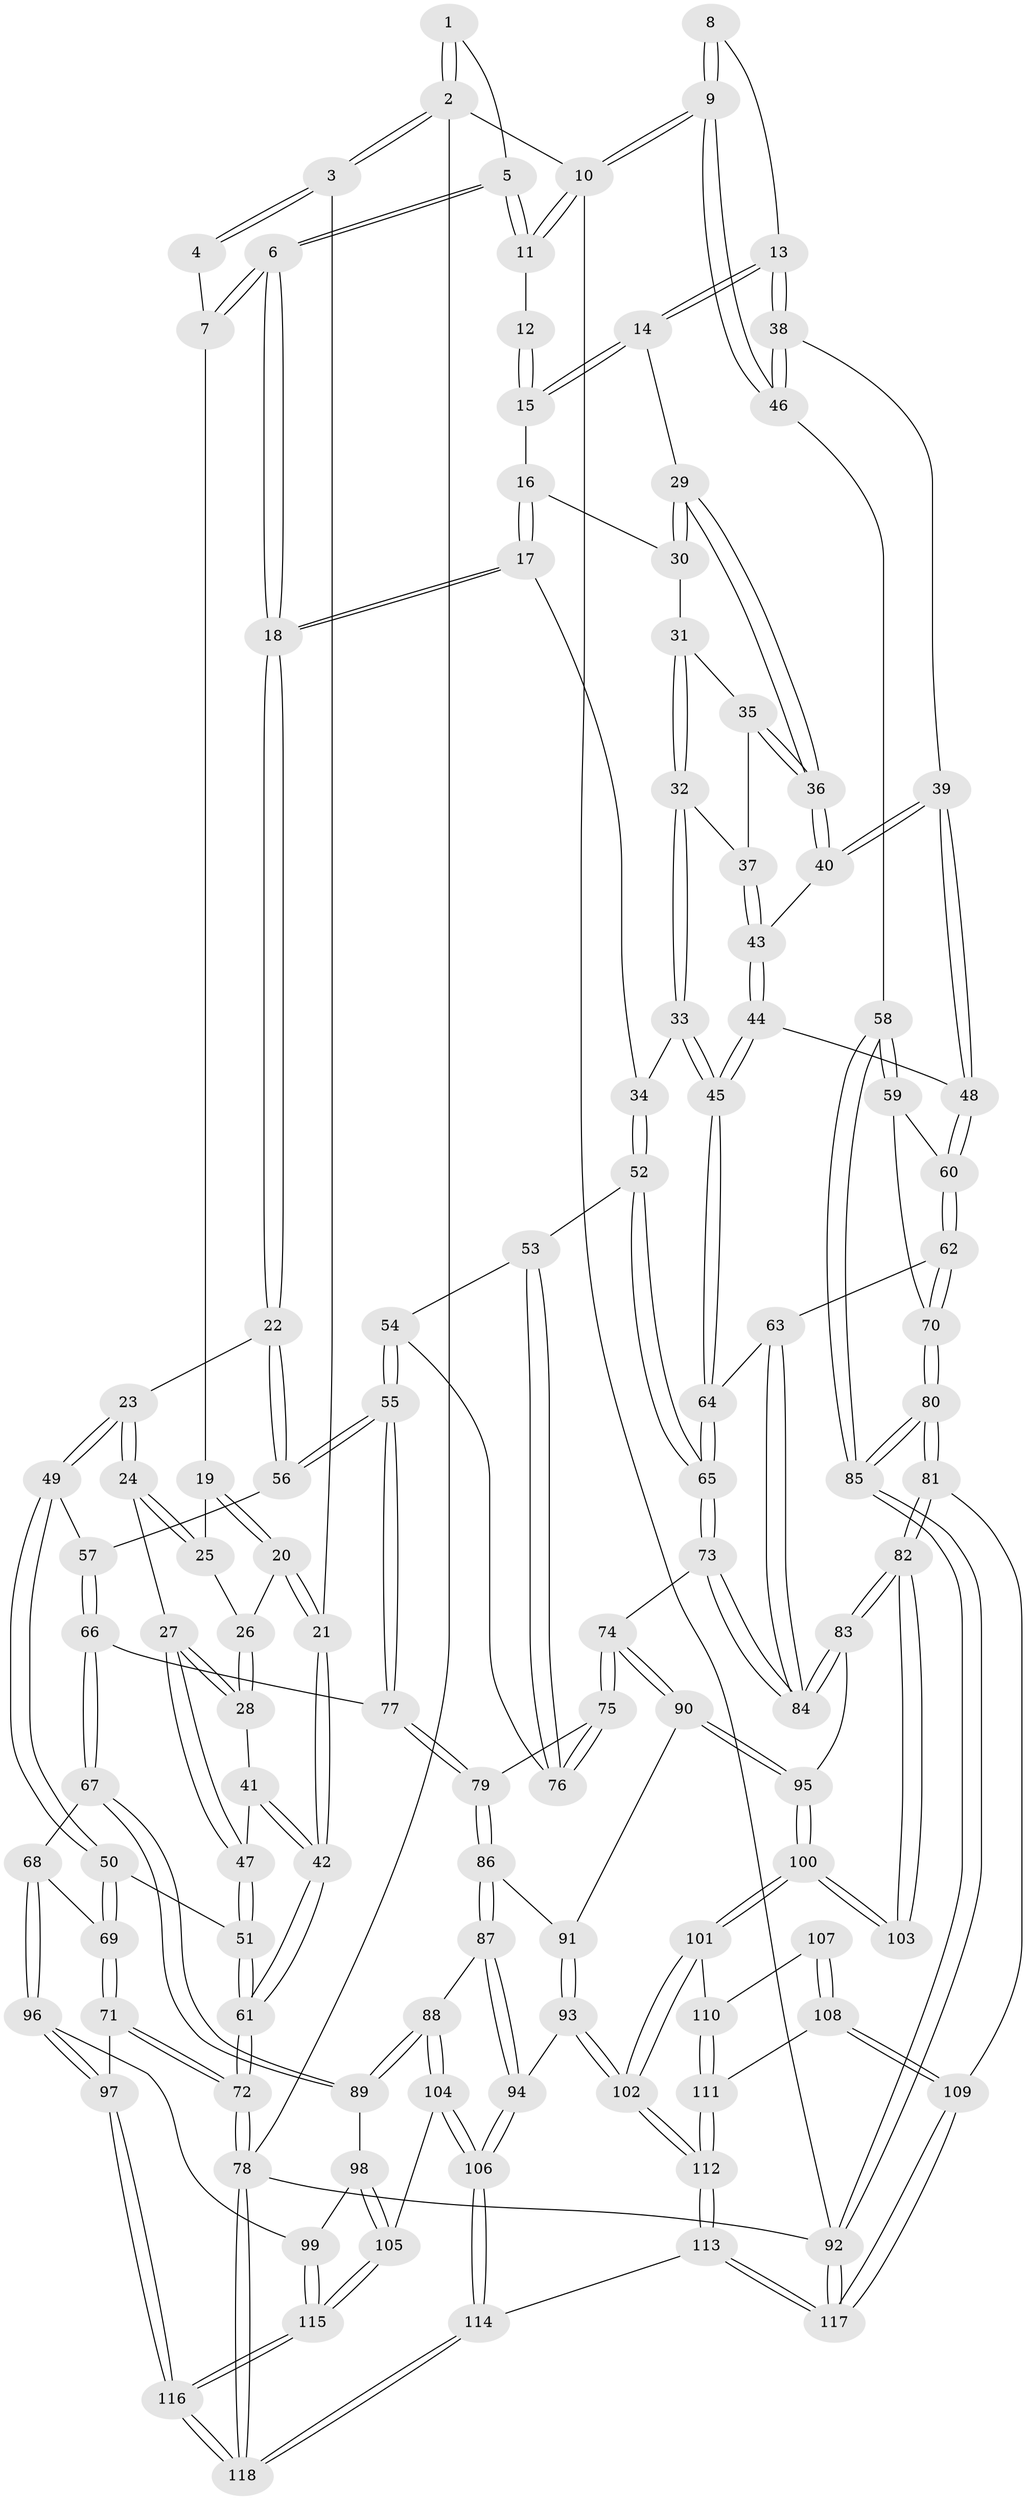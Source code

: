 // Generated by graph-tools (version 1.1) at 2025/27/03/09/25 03:27:03]
// undirected, 118 vertices, 292 edges
graph export_dot {
graph [start="1"]
  node [color=gray90,style=filled];
  1 [pos="+0.421180301598072+0"];
  2 [pos="+0+0"];
  3 [pos="+0+0"];
  4 [pos="+0.026226969624368834+0.07361765822956752"];
  5 [pos="+0.4825661215439126+0"];
  6 [pos="+0.417475687807299+0.13518065829453826"];
  7 [pos="+0.15249546798227132+0.1839716626303516"];
  8 [pos="+0.9091869170456071+0.0768674905052428"];
  9 [pos="+1+0"];
  10 [pos="+1+0"];
  11 [pos="+0.542904891685755+0"];
  12 [pos="+0.7255037737519101+0.08909540865742936"];
  13 [pos="+0.9448984234670545+0.2728786040130907"];
  14 [pos="+0.8369506685581588+0.2663993073823491"];
  15 [pos="+0.771109787070762+0.1821101686751656"];
  16 [pos="+0.6482661821456898+0.3096615555988283"];
  17 [pos="+0.4922622798003269+0.3013351036766327"];
  18 [pos="+0.4345768986798231+0.25499760340061317"];
  19 [pos="+0.1436240341341711+0.19773659217361972"];
  20 [pos="+0+0.2966329976470712"];
  21 [pos="+0+0.35070048629348394"];
  22 [pos="+0.42636410456578266+0.2675807813156904"];
  23 [pos="+0.25490886503306415+0.405621635043365"];
  24 [pos="+0.17067897581130648+0.3895088065245478"];
  25 [pos="+0.1422779659041883+0.28730882619427617"];
  26 [pos="+0.07637342868031236+0.34321082712467954"];
  27 [pos="+0.151116175078055+0.3979812751785125"];
  28 [pos="+0.10142930184187177+0.38222645431178537"];
  29 [pos="+0.8367637654006933+0.26664720416497584"];
  30 [pos="+0.6590385924775188+0.31388846471906073"];
  31 [pos="+0.6920751573615045+0.3435725024890506"];
  32 [pos="+0.7000826075317396+0.3848152640877372"];
  33 [pos="+0.6672671242017648+0.46078237914632797"];
  34 [pos="+0.5022591640469578+0.3178081198336074"];
  35 [pos="+0.7351460557870351+0.3443687642613546"];
  36 [pos="+0.8104812459045025+0.3195074155590598"];
  37 [pos="+0.7299555642804865+0.3839519542718083"];
  38 [pos="+1+0.3173575041538849"];
  39 [pos="+0.8715209752622739+0.4469228603689614"];
  40 [pos="+0.7989464200049236+0.3948849389085073"];
  41 [pos="+0.04245762611892161+0.4098042672431941"];
  42 [pos="+0+0.4225116653828385"];
  43 [pos="+0.7796283786708187+0.41121360519970634"];
  44 [pos="+0.7440788448033705+0.46765461148805804"];
  45 [pos="+0.6948780791440959+0.5101101300226774"];
  46 [pos="+1+0.3374640637717966"];
  47 [pos="+0.11147771148553046+0.46981934707580664"];
  48 [pos="+0.8649768257854085+0.4844190607058888"];
  49 [pos="+0.2508087772215064+0.4598566604202502"];
  50 [pos="+0.11418509336081704+0.5341381532086535"];
  51 [pos="+0.10055725082960973+0.5205815999113698"];
  52 [pos="+0.5406752378114728+0.5402687719335975"];
  53 [pos="+0.490141895330719+0.5561775216848912"];
  54 [pos="+0.4293374822933938+0.5686142349322862"];
  55 [pos="+0.40737990344269437+0.5713301203932365"];
  56 [pos="+0.4002070209834841+0.5368534666470403"];
  57 [pos="+0.2572629834379966+0.4803865991118914"];
  58 [pos="+1+0.4189049313689165"];
  59 [pos="+1+0.5034246832232785"];
  60 [pos="+0.8716826485073514+0.5200935067268277"];
  61 [pos="+0+0.4963731885179377"];
  62 [pos="+0.849031927639694+0.5703036427109699"];
  63 [pos="+0.8132758253371412+0.5819492533457707"];
  64 [pos="+0.6918389302363207+0.5444607247679901"];
  65 [pos="+0.6425779173521413+0.5948337295340783"];
  66 [pos="+0.25177225024370836+0.6023854794682643"];
  67 [pos="+0.18499519312447216+0.6796089715885366"];
  68 [pos="+0.18353828404797887+0.679652520016019"];
  69 [pos="+0.17448698737556814+0.6772954898156255"];
  70 [pos="+0.9169148515712969+0.6190126772504156"];
  71 [pos="+0+0.7618054351420852"];
  72 [pos="+0+0.757265211156166"];
  73 [pos="+0.6414994546165661+0.6022103508943397"];
  74 [pos="+0.5986886103209186+0.6931773193261258"];
  75 [pos="+0.5282561579416885+0.6552847045165737"];
  76 [pos="+0.5134838869386461+0.6342237379299446"];
  77 [pos="+0.4069667890988843+0.5720979151973787"];
  78 [pos="+0+1"];
  79 [pos="+0.4139712581275004+0.630593436927635"];
  80 [pos="+0.9932274091439618+0.8048390143613332"];
  81 [pos="+0.8900517433590346+0.8014720172098315"];
  82 [pos="+0.8305065223207687+0.7671950872382444"];
  83 [pos="+0.8086899552882396+0.7388856657890109"];
  84 [pos="+0.8059737504572997+0.7316257997535437"];
  85 [pos="+1+0.9063697457890998"];
  86 [pos="+0.4042104875374137+0.7004700775953842"];
  87 [pos="+0.34159499705748886+0.7608585410100259"];
  88 [pos="+0.3361856751308772+0.7630993172877167"];
  89 [pos="+0.2662887345828364+0.736183234774351"];
  90 [pos="+0.5933870760636369+0.723055161048853"];
  91 [pos="+0.44250360189933846+0.710886783997841"];
  92 [pos="+1+1"];
  93 [pos="+0.49320197205186195+0.826327805617642"];
  94 [pos="+0.48202157559076025+0.8300773148661247"];
  95 [pos="+0.5957572806560247+0.7335037504510753"];
  96 [pos="+0.1626264677316843+0.8276092018385095"];
  97 [pos="+0.07907994744579425+0.8864116746314791"];
  98 [pos="+0.23525466419523022+0.8306579044881212"];
  99 [pos="+0.19852056095303264+0.8771243088871729"];
  100 [pos="+0.5950532184391246+0.7733661839451119"];
  101 [pos="+0.5820137874536933+0.8031866131957993"];
  102 [pos="+0.5765507981053887+0.8133415528680117"];
  103 [pos="+0.7133362904717219+0.8137310282693828"];
  104 [pos="+0.3386297114013539+0.8610637800938156"];
  105 [pos="+0.2828401486305571+0.9174234342212608"];
  106 [pos="+0.42593661857353254+0.9234935907705115"];
  107 [pos="+0.7152720614209097+0.8508970350197591"];
  108 [pos="+0.7402374951995118+0.8876187852456896"];
  109 [pos="+0.784120660989889+0.9121477387441563"];
  110 [pos="+0.6910842026792035+0.8666703585170182"];
  111 [pos="+0.675492191091567+0.9038878289242231"];
  112 [pos="+0.5981111188764158+0.9643203629094363"];
  113 [pos="+0.5760593217209972+1"];
  114 [pos="+0.5168543292015362+1"];
  115 [pos="+0.21479576364315103+1"];
  116 [pos="+0.19547580227074832+1"];
  117 [pos="+0.7041123529803365+1"];
  118 [pos="+0.2006796323844346+1"];
  1 -- 2;
  1 -- 2;
  1 -- 5;
  2 -- 3;
  2 -- 3;
  2 -- 10;
  2 -- 78;
  3 -- 4;
  3 -- 4;
  3 -- 21;
  4 -- 7;
  5 -- 6;
  5 -- 6;
  5 -- 11;
  5 -- 11;
  6 -- 7;
  6 -- 7;
  6 -- 18;
  6 -- 18;
  7 -- 19;
  8 -- 9;
  8 -- 9;
  8 -- 13;
  9 -- 10;
  9 -- 10;
  9 -- 46;
  9 -- 46;
  10 -- 11;
  10 -- 11;
  10 -- 92;
  11 -- 12;
  12 -- 15;
  12 -- 15;
  13 -- 14;
  13 -- 14;
  13 -- 38;
  13 -- 38;
  14 -- 15;
  14 -- 15;
  14 -- 29;
  15 -- 16;
  16 -- 17;
  16 -- 17;
  16 -- 30;
  17 -- 18;
  17 -- 18;
  17 -- 34;
  18 -- 22;
  18 -- 22;
  19 -- 20;
  19 -- 20;
  19 -- 25;
  20 -- 21;
  20 -- 21;
  20 -- 26;
  21 -- 42;
  21 -- 42;
  22 -- 23;
  22 -- 56;
  22 -- 56;
  23 -- 24;
  23 -- 24;
  23 -- 49;
  23 -- 49;
  24 -- 25;
  24 -- 25;
  24 -- 27;
  25 -- 26;
  26 -- 28;
  26 -- 28;
  27 -- 28;
  27 -- 28;
  27 -- 47;
  27 -- 47;
  28 -- 41;
  29 -- 30;
  29 -- 30;
  29 -- 36;
  29 -- 36;
  30 -- 31;
  31 -- 32;
  31 -- 32;
  31 -- 35;
  32 -- 33;
  32 -- 33;
  32 -- 37;
  33 -- 34;
  33 -- 45;
  33 -- 45;
  34 -- 52;
  34 -- 52;
  35 -- 36;
  35 -- 36;
  35 -- 37;
  36 -- 40;
  36 -- 40;
  37 -- 43;
  37 -- 43;
  38 -- 39;
  38 -- 46;
  38 -- 46;
  39 -- 40;
  39 -- 40;
  39 -- 48;
  39 -- 48;
  40 -- 43;
  41 -- 42;
  41 -- 42;
  41 -- 47;
  42 -- 61;
  42 -- 61;
  43 -- 44;
  43 -- 44;
  44 -- 45;
  44 -- 45;
  44 -- 48;
  45 -- 64;
  45 -- 64;
  46 -- 58;
  47 -- 51;
  47 -- 51;
  48 -- 60;
  48 -- 60;
  49 -- 50;
  49 -- 50;
  49 -- 57;
  50 -- 51;
  50 -- 69;
  50 -- 69;
  51 -- 61;
  51 -- 61;
  52 -- 53;
  52 -- 65;
  52 -- 65;
  53 -- 54;
  53 -- 76;
  53 -- 76;
  54 -- 55;
  54 -- 55;
  54 -- 76;
  55 -- 56;
  55 -- 56;
  55 -- 77;
  55 -- 77;
  56 -- 57;
  57 -- 66;
  57 -- 66;
  58 -- 59;
  58 -- 59;
  58 -- 85;
  58 -- 85;
  59 -- 60;
  59 -- 70;
  60 -- 62;
  60 -- 62;
  61 -- 72;
  61 -- 72;
  62 -- 63;
  62 -- 70;
  62 -- 70;
  63 -- 64;
  63 -- 84;
  63 -- 84;
  64 -- 65;
  64 -- 65;
  65 -- 73;
  65 -- 73;
  66 -- 67;
  66 -- 67;
  66 -- 77;
  67 -- 68;
  67 -- 89;
  67 -- 89;
  68 -- 69;
  68 -- 96;
  68 -- 96;
  69 -- 71;
  69 -- 71;
  70 -- 80;
  70 -- 80;
  71 -- 72;
  71 -- 72;
  71 -- 97;
  72 -- 78;
  72 -- 78;
  73 -- 74;
  73 -- 84;
  73 -- 84;
  74 -- 75;
  74 -- 75;
  74 -- 90;
  74 -- 90;
  75 -- 76;
  75 -- 76;
  75 -- 79;
  77 -- 79;
  77 -- 79;
  78 -- 118;
  78 -- 118;
  78 -- 92;
  79 -- 86;
  79 -- 86;
  80 -- 81;
  80 -- 81;
  80 -- 85;
  80 -- 85;
  81 -- 82;
  81 -- 82;
  81 -- 109;
  82 -- 83;
  82 -- 83;
  82 -- 103;
  82 -- 103;
  83 -- 84;
  83 -- 84;
  83 -- 95;
  85 -- 92;
  85 -- 92;
  86 -- 87;
  86 -- 87;
  86 -- 91;
  87 -- 88;
  87 -- 94;
  87 -- 94;
  88 -- 89;
  88 -- 89;
  88 -- 104;
  88 -- 104;
  89 -- 98;
  90 -- 91;
  90 -- 95;
  90 -- 95;
  91 -- 93;
  91 -- 93;
  92 -- 117;
  92 -- 117;
  93 -- 94;
  93 -- 102;
  93 -- 102;
  94 -- 106;
  94 -- 106;
  95 -- 100;
  95 -- 100;
  96 -- 97;
  96 -- 97;
  96 -- 99;
  97 -- 116;
  97 -- 116;
  98 -- 99;
  98 -- 105;
  98 -- 105;
  99 -- 115;
  99 -- 115;
  100 -- 101;
  100 -- 101;
  100 -- 103;
  100 -- 103;
  101 -- 102;
  101 -- 102;
  101 -- 110;
  102 -- 112;
  102 -- 112;
  104 -- 105;
  104 -- 106;
  104 -- 106;
  105 -- 115;
  105 -- 115;
  106 -- 114;
  106 -- 114;
  107 -- 108;
  107 -- 108;
  107 -- 110;
  108 -- 109;
  108 -- 109;
  108 -- 111;
  109 -- 117;
  109 -- 117;
  110 -- 111;
  110 -- 111;
  111 -- 112;
  111 -- 112;
  112 -- 113;
  112 -- 113;
  113 -- 114;
  113 -- 117;
  113 -- 117;
  114 -- 118;
  114 -- 118;
  115 -- 116;
  115 -- 116;
  116 -- 118;
  116 -- 118;
}
